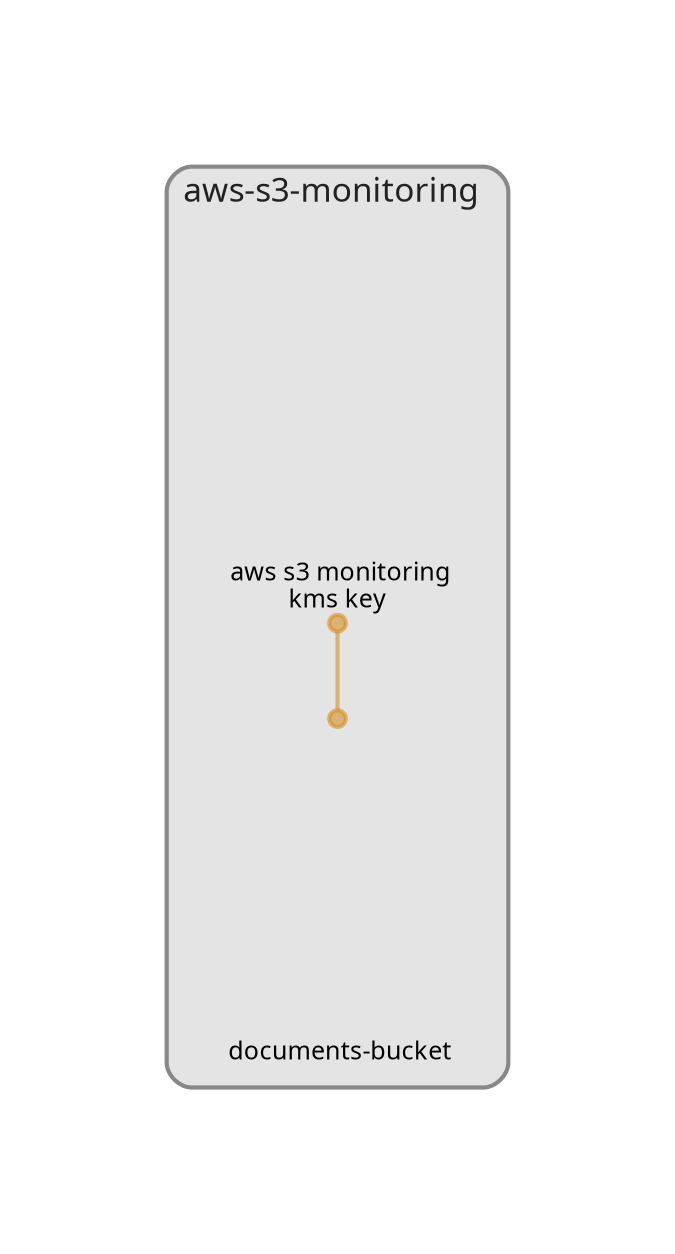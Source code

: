 digraph "Diagram" {
  splines = "ortho";
  pad = "1.0";
  nodesep = "0.60";
  ranksep = "0.75";
  fontname = "Sans-Serif";
  fontsize = "15";
  dpi = "200";
  rankdir = "BT";
  compound = "true";
  fontcolor = "#222222";
  edge [
    color = "#D5871488",
    penwidth = 2,
    arrowhead = "dot",
    arrowtail = "dot",
  ];
  node [
    shape = "box",
    style = "rounded",
    fixedsize = true,
    width = 1.7,
    height = 1.7,
    labelloc = "c",
    imagescale = true,
    fontname = "Sans-Serif",
    fontsize = 8,
    margin = 8,
  ];
  subgraph "aws-s3-monitoring" {
    subgraph "cluster-SubGraph.aws-s3-monitoring" {
      graph [
        label = "aws-s3-monitoring",
        labelloc = "b",
        labeljust = "l",
        margin = "10",
        fontsize = "16",
        penwidth = "2",
        pencolor = "#888888",
        style = "filled,rounded",
        fillcolor = "#e4e4e4",
      ];
      "aws-s3-monitoring/aws-s3-monitoring-kms/aws-s3-monitoring-kms-key" [
        label = " aws s3 monitoring\nkms key",
        fontsize = 12,
        image = "C:\Users\sz3jdii\AppData\Roaming\npm\node_modules\cdk-dia\icons\aws\Service\Arch_Security-Identity-Compliance\64\Arch_AWS-Key-Management-Services_64@5x.png",
        imagescale = "true",
        imagepos = "tc",
        penwidth = "0",
        shape = "node",
        fixedsize = "true",
        labelloc = "b",
        width = 2,
        height = 2.4819999999999998,
      ];
      "aws-s3-monitoring/aws-s3-monitoring-buckets/documents-bucket" [
        label = " documents-bucket",
        fontsize = 12,
        image = "C:\Users\sz3jdii\AppData\Roaming\npm\node_modules\cdk-dia\icons\aws\Service\Arch_Storage\64\Arch_Amazon-S3-Standard_64@5x.png",
        imagescale = "true",
        imagepos = "tc",
        penwidth = "0",
        shape = "node",
        fixedsize = "true",
        labelloc = "b",
        width = 2,
        height = 2.266,
      ];
    }
  }
  "aws-s3-monitoring/aws-s3-monitoring-buckets/documents-bucket" -> "aws-s3-monitoring/aws-s3-monitoring-kms/aws-s3-monitoring-kms-key" [
    dir = "both",
  ];
}